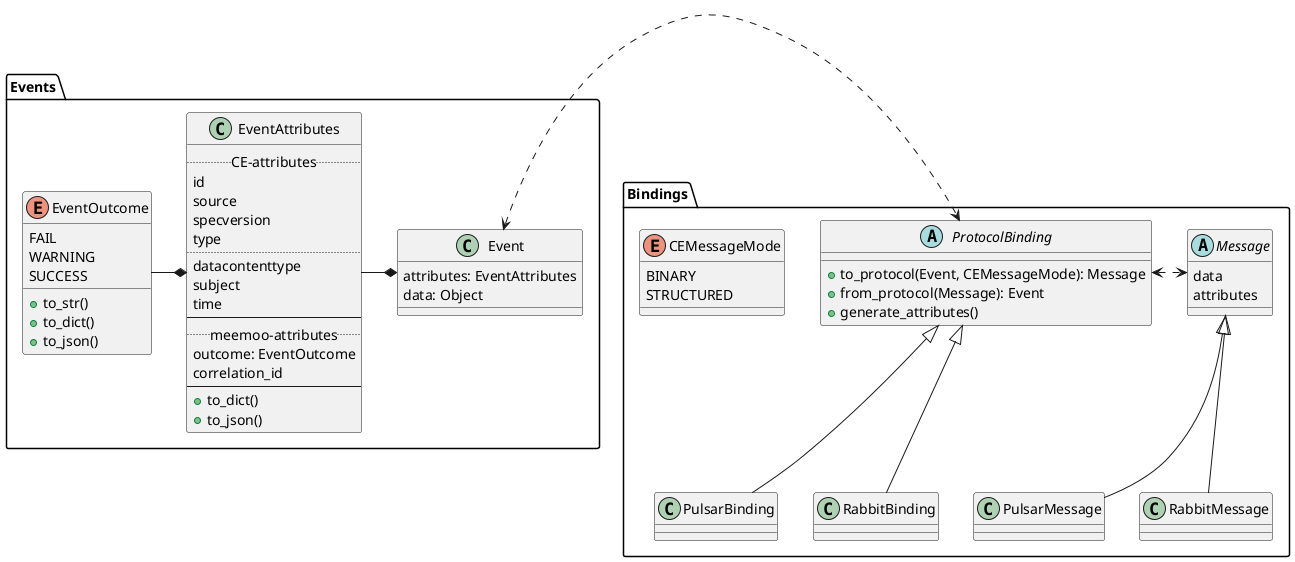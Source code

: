 @startuml

package Bindings {
    
    abstract class ProtocolBinding {
        +to_protocol(Event, CEMessageMode): Message
        +from_protocol(Message): Event
        +generate_attributes()
    }
    

    enum CEMessageMode {
        BINARY
        STRUCTURED
    }
    
    class PulsarBinding
    class RabbitBinding

    abstract class Message {
        data
        attributes
    }
    
    class PulsarMessage
    class RabbitMessage

}

package Events {

    class EventAttributes {
        ..CE-attributes..
        id
        source
        specversion
        type
        ..
        datacontenttype
        subject
        time
        --
        ..meemoo-attributes..
        outcome: EventOutcome
        correlation_id
        --
        +to_dict()
        +to_json()
    }
    
    class Event {
        attributes: EventAttributes
        data: Object
    }

    enum EventOutcome {
        FAIL
        WARNING
        SUCCESS
        +to_str()
        +to_dict()
        +to_json()
    }

}

EventOutcome -* EventAttributes
EventAttributes -* Event
Message <|-- PulsarMessage
Message <|-- RabbitMessage
ProtocolBinding <|-- PulsarBinding
ProtocolBinding <|-- RabbitBinding
ProtocolBinding <.> Message
Event <.> ProtocolBinding

@enduml
